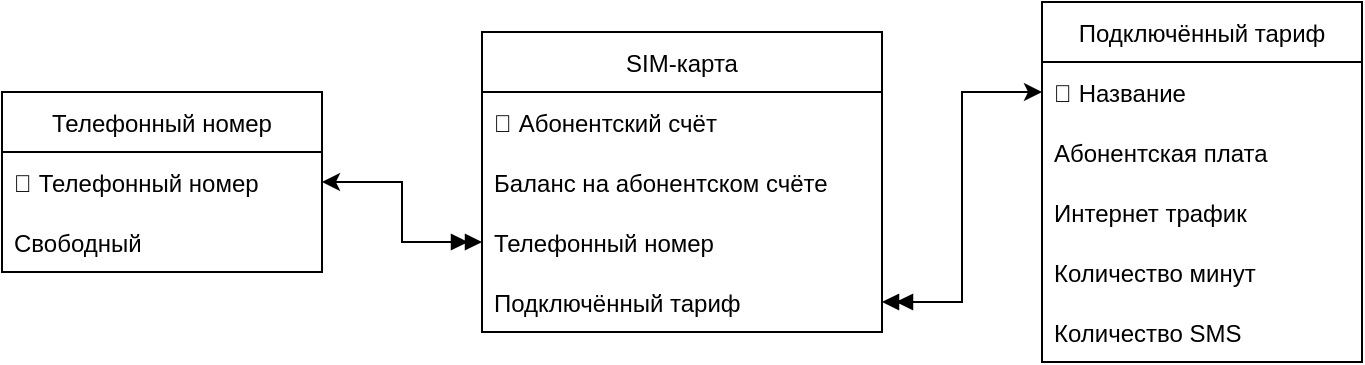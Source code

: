 <mxfile>
    <diagram id="XfqVvvZDQ5C3IiOAdjXj" name="Page-1">
        <mxGraphModel dx="687" dy="1150" grid="1" gridSize="10" guides="1" tooltips="1" connect="1" arrows="1" fold="1" page="1" pageScale="1" pageWidth="827" pageHeight="1169" math="0" shadow="0">
            <root>
                <mxCell id="0"/>
                <mxCell id="1" parent="0"/>
                <mxCell id="xQdncFW9vdEauWnjrgUu-1" value="Телефонный номер" style="swimlane;fontStyle=0;childLayout=stackLayout;horizontal=1;startSize=30;horizontalStack=0;resizeParent=1;resizeParentMax=0;resizeLast=0;collapsible=1;marginBottom=0;" parent="1" vertex="1">
                    <mxGeometry x="40" y="85" width="160" height="90" as="geometry"/>
                </mxCell>
                <mxCell id="xQdncFW9vdEauWnjrgUu-2" value="🔑 Телефонный номер" style="text;align=left;verticalAlign=middle;spacingLeft=4;spacingRight=4;overflow=hidden;points=[[0,0.5],[1,0.5]];portConstraint=eastwest;rotatable=0;" parent="xQdncFW9vdEauWnjrgUu-1" vertex="1">
                    <mxGeometry y="30" width="160" height="30" as="geometry"/>
                </mxCell>
                <mxCell id="xQdncFW9vdEauWnjrgUu-3" value="Свободный" style="text;align=left;verticalAlign=middle;spacingLeft=4;spacingRight=4;overflow=hidden;points=[[0,0.5],[1,0.5]];portConstraint=eastwest;rotatable=0;" parent="xQdncFW9vdEauWnjrgUu-1" vertex="1">
                    <mxGeometry y="60" width="160" height="30" as="geometry"/>
                </mxCell>
                <mxCell id="xQdncFW9vdEauWnjrgUu-5" value="SIM-карта" style="swimlane;fontStyle=0;childLayout=stackLayout;horizontal=1;startSize=30;horizontalStack=0;resizeParent=1;resizeParentMax=0;resizeLast=0;collapsible=1;marginBottom=0;" parent="1" vertex="1">
                    <mxGeometry x="280" y="55" width="200" height="150" as="geometry"/>
                </mxCell>
                <mxCell id="xQdncFW9vdEauWnjrgUu-6" value="🔑 Абонентский счёт" style="text;align=left;verticalAlign=middle;spacingLeft=4;spacingRight=4;overflow=hidden;points=[[0,0.5],[1,0.5]];portConstraint=eastwest;rotatable=0;" parent="xQdncFW9vdEauWnjrgUu-5" vertex="1">
                    <mxGeometry y="30" width="200" height="30" as="geometry"/>
                </mxCell>
                <mxCell id="xQdncFW9vdEauWnjrgUu-7" value="Баланс на абонентском счёте" style="text;align=left;verticalAlign=middle;spacingLeft=4;spacingRight=4;overflow=hidden;points=[[0,0.5],[1,0.5]];portConstraint=eastwest;rotatable=0;" parent="xQdncFW9vdEauWnjrgUu-5" vertex="1">
                    <mxGeometry y="60" width="200" height="30" as="geometry"/>
                </mxCell>
                <mxCell id="xQdncFW9vdEauWnjrgUu-8" value="Телефонный номер" style="text;align=left;verticalAlign=middle;spacingLeft=4;spacingRight=4;overflow=hidden;points=[[0,0.5],[1,0.5]];portConstraint=eastwest;rotatable=0;" parent="xQdncFW9vdEauWnjrgUu-5" vertex="1">
                    <mxGeometry y="90" width="200" height="30" as="geometry"/>
                </mxCell>
                <mxCell id="xQdncFW9vdEauWnjrgUu-9" value="Подключённый тариф" style="text;align=left;verticalAlign=middle;spacingLeft=4;spacingRight=4;overflow=hidden;points=[[0,0.5],[1,0.5]];portConstraint=eastwest;rotatable=0;" parent="xQdncFW9vdEauWnjrgUu-5" vertex="1">
                    <mxGeometry y="120" width="200" height="30" as="geometry"/>
                </mxCell>
                <mxCell id="xQdncFW9vdEauWnjrgUu-10" value="Подключённый тариф" style="swimlane;fontStyle=0;childLayout=stackLayout;horizontal=1;startSize=30;horizontalStack=0;resizeParent=1;resizeParentMax=0;resizeLast=0;collapsible=1;marginBottom=0;" parent="1" vertex="1">
                    <mxGeometry x="560" y="40" width="160" height="180" as="geometry"/>
                </mxCell>
                <mxCell id="xQdncFW9vdEauWnjrgUu-11" value="🔑 Название" style="text;align=left;verticalAlign=middle;spacingLeft=4;spacingRight=4;overflow=hidden;points=[[0,0.5],[1,0.5]];portConstraint=eastwest;rotatable=0;" parent="xQdncFW9vdEauWnjrgUu-10" vertex="1">
                    <mxGeometry y="30" width="160" height="30" as="geometry"/>
                </mxCell>
                <mxCell id="xQdncFW9vdEauWnjrgUu-12" value="Абонентская плата" style="text;align=left;verticalAlign=middle;spacingLeft=4;spacingRight=4;overflow=hidden;points=[[0,0.5],[1,0.5]];portConstraint=eastwest;rotatable=0;" parent="xQdncFW9vdEauWnjrgUu-10" vertex="1">
                    <mxGeometry y="60" width="160" height="30" as="geometry"/>
                </mxCell>
                <mxCell id="xQdncFW9vdEauWnjrgUu-15" value="Интернет трафик" style="text;align=left;verticalAlign=middle;spacingLeft=4;spacingRight=4;overflow=hidden;points=[[0,0.5],[1,0.5]];portConstraint=eastwest;rotatable=0;" parent="xQdncFW9vdEauWnjrgUu-10" vertex="1">
                    <mxGeometry y="90" width="160" height="30" as="geometry"/>
                </mxCell>
                <mxCell id="xQdncFW9vdEauWnjrgUu-14" value="Количество минут" style="text;align=left;verticalAlign=middle;spacingLeft=4;spacingRight=4;overflow=hidden;points=[[0,0.5],[1,0.5]];portConstraint=eastwest;rotatable=0;" parent="xQdncFW9vdEauWnjrgUu-10" vertex="1">
                    <mxGeometry y="120" width="160" height="30" as="geometry"/>
                </mxCell>
                <mxCell id="xQdncFW9vdEauWnjrgUu-13" value="Количество SMS" style="text;align=left;verticalAlign=middle;spacingLeft=4;spacingRight=4;overflow=hidden;points=[[0,0.5],[1,0.5]];portConstraint=eastwest;rotatable=0;" parent="xQdncFW9vdEauWnjrgUu-10" vertex="1">
                    <mxGeometry y="150" width="160" height="30" as="geometry"/>
                </mxCell>
                <mxCell id="xQdncFW9vdEauWnjrgUu-16" value="" style="endArrow=doubleBlock;startArrow=classic;html=1;rounded=0;entryX=0;entryY=0.5;entryDx=0;entryDy=0;exitX=1;exitY=0.5;exitDx=0;exitDy=0;endFill=1;edgeStyle=orthogonalEdgeStyle;" parent="1" source="xQdncFW9vdEauWnjrgUu-2" target="xQdncFW9vdEauWnjrgUu-8" edge="1">
                    <mxGeometry width="50" height="50" relative="1" as="geometry">
                        <mxPoint x="390" y="420" as="sourcePoint"/>
                        <mxPoint x="440" y="370" as="targetPoint"/>
                    </mxGeometry>
                </mxCell>
                <mxCell id="xQdncFW9vdEauWnjrgUu-17" value="" style="endArrow=doubleBlock;startArrow=classic;html=1;rounded=0;entryX=1;entryY=0.5;entryDx=0;entryDy=0;exitX=0;exitY=0.5;exitDx=0;exitDy=0;endFill=1;edgeStyle=orthogonalEdgeStyle;" parent="1" source="xQdncFW9vdEauWnjrgUu-11" target="xQdncFW9vdEauWnjrgUu-9" edge="1">
                    <mxGeometry width="50" height="50" relative="1" as="geometry">
                        <mxPoint x="210" y="95" as="sourcePoint"/>
                        <mxPoint x="290" y="155" as="targetPoint"/>
                    </mxGeometry>
                </mxCell>
            </root>
        </mxGraphModel>
    </diagram>
</mxfile>